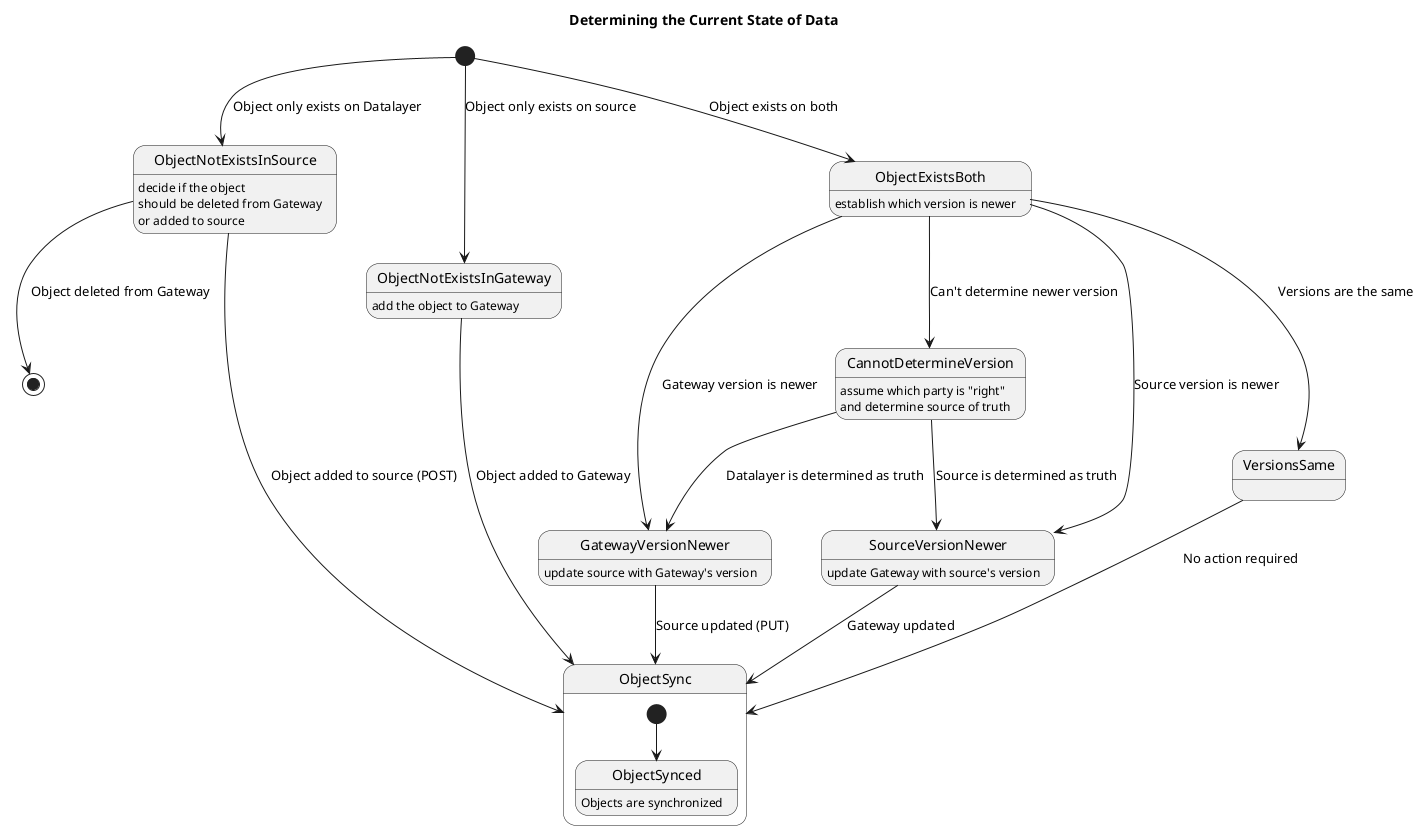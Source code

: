 @startuml
title Determining the Current State of Data

[*] --> ObjectNotExistsInSource : Object only exists on Datalayer

ObjectNotExistsInSource : decide if the object\nshould be deleted from Gateway\nor added to source

ObjectNotExistsInSource --> ObjectSync : Object added to source (POST)

ObjectNotExistsInSource --> [*] : Object deleted from Gateway

[*] --> ObjectNotExistsInGateway : Object only exists on source

ObjectNotExistsInGateway : add the object to Gateway

ObjectNotExistsInGateway --> ObjectSync : Object added to Gateway

[*] --> ObjectExistsBoth : Object exists on both

ObjectExistsBoth : establish which version is newer

ObjectExistsBoth --> GatewayVersionNewer : Gateway version is newer

GatewayVersionNewer : update source with Gateway's version

GatewayVersionNewer --> ObjectSync : Source updated (PUT)

ObjectExistsBoth --> SourceVersionNewer : Source version is newer

SourceVersionNewer : update Gateway with source's version

SourceVersionNewer --> ObjectSync : Gateway updated

ObjectExistsBoth --> VersionsSame : Versions are the same

VersionsSame --> ObjectSync : No action required

ObjectExistsBoth --> CannotDetermineVersion : Can't determine newer version

CannotDetermineVersion : assume which party is "right"\nand determine source of truth

CannotDetermineVersion --> GatewayVersionNewer: Datalayer is determined as truth
CannotDetermineVersion --> SourceVersionNewer : Source is determined as truth

state ObjectSync {
  [*] --> ObjectSynced
  ObjectSynced : Objects are synchronized
}
@enduml